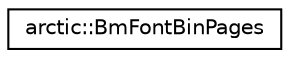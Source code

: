 digraph "Graphical Class Hierarchy"
{
 // LATEX_PDF_SIZE
  edge [fontname="Helvetica",fontsize="10",labelfontname="Helvetica",labelfontsize="10"];
  node [fontname="Helvetica",fontsize="10",shape=record];
  rankdir="LR";
  Node0 [label="arctic::BmFontBinPages",height=0.2,width=0.4,color="black", fillcolor="white", style="filled",URL="$structarctic_1_1_bm_font_bin_pages.html",tooltip=" "];
}
